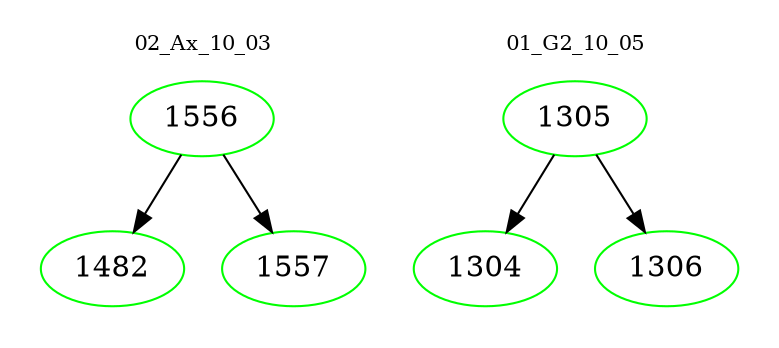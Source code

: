 digraph{
subgraph cluster_0 {
color = white
label = "02_Ax_10_03";
fontsize=10;
T0_1556 [label="1556", color="green"]
T0_1556 -> T0_1482 [color="black"]
T0_1482 [label="1482", color="green"]
T0_1556 -> T0_1557 [color="black"]
T0_1557 [label="1557", color="green"]
}
subgraph cluster_1 {
color = white
label = "01_G2_10_05";
fontsize=10;
T1_1305 [label="1305", color="green"]
T1_1305 -> T1_1304 [color="black"]
T1_1304 [label="1304", color="green"]
T1_1305 -> T1_1306 [color="black"]
T1_1306 [label="1306", color="green"]
}
}
